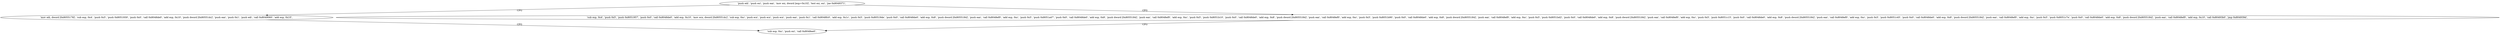 digraph "func" {
"134517296" [label = "'push edi', 'push esi', 'push eax', 'mov esi, dword [esp+0x10]', 'test esi, esi', 'jne 0x8049371', " ]
"134517617" [label = "'mov edi, dword [0x8055178]', 'sub esp, 0x4', 'push 0x5', 'push 0x8051930', 'push 0x0', 'call 0x8048de0', 'add esp, 0x10', 'push dword [0x80551dc]', 'push eax', 'push 0x1', 'push edi', 'call 0x8049060', 'add esp, 0x10', " ]
"134517311" [label = "'sub esp, 0x4', 'push 0x5', 'push 0x8051957', 'push 0x0', 'call 0x8048de0', 'add esp, 0x10', 'mov ecx, dword [0x80551dc]', 'sub esp, 0xc', 'push ecx', 'push ecx', 'push ecx', 'push eax', 'push 0x1', 'call 0x8048fc0', 'add esp, 0x1c', 'push 0x5', 'push 0x80519de', 'push 0x0', 'call 0x8048de0', 'add esp, 0x8', 'push dword [0x8055184]', 'push eax', 'call 0x8048ef0', 'add esp, 0xc', 'push 0x5', 'push 0x8051a47', 'push 0x0', 'call 0x8048de0', 'add esp, 0x8', 'push dword [0x8055184]', 'push eax', 'call 0x8048ef0', 'add esp, 0xc', 'push 0x5', 'push 0x8051b10', 'push 0x0', 'call 0x8048de0', 'add esp, 0x8', 'push dword [0x8055184]', 'push eax', 'call 0x8048ef0', 'add esp, 0xc', 'push 0x5', 'push 0x8051b90', 'push 0x0', 'call 0x8048de0', 'add esp, 0x8', 'push dword [0x8055184]', 'push eax', 'call 0x8048ef0', 'add esp, 0xc', 'push 0x5', 'push 0x8051bd2', 'push 0x0', 'call 0x8048de0', 'add esp, 0x8', 'push dword [0x8055184]', 'push eax', 'call 0x8048ef0', 'add esp, 0xc', 'push 0x5', 'push 0x8051c15', 'push 0x0', 'call 0x8048de0', 'add esp, 0x8', 'push dword [0x8055184]', 'push eax', 'call 0x8048ef0', 'add esp, 0xc', 'push 0x5', 'push 0x8051c45', 'push 0x0', 'call 0x8048de0', 'add esp, 0x8', 'push dword [0x8055184]', 'push eax', 'call 0x8048ef0', 'add esp, 0xc', 'push 0x5', 'push 0x8051c7e', 'push 0x0', 'call 0x8048de0', 'add esp, 0x8', 'push dword [0x8055184]', 'push eax', 'call 0x8048ef0', 'add esp, 0x10', 'call 0x80493b0', 'jmp 0x804939d', " ]
"134517661" [label = "'sub esp, 0xc', 'push esi', 'call 0x8048ee0', " ]
"134517296" -> "134517617" [ label = "CFG" ]
"134517296" -> "134517311" [ label = "CFG" ]
"134517617" -> "134517661" [ label = "CFG" ]
"134517311" -> "134517661" [ label = "CFG" ]
}
